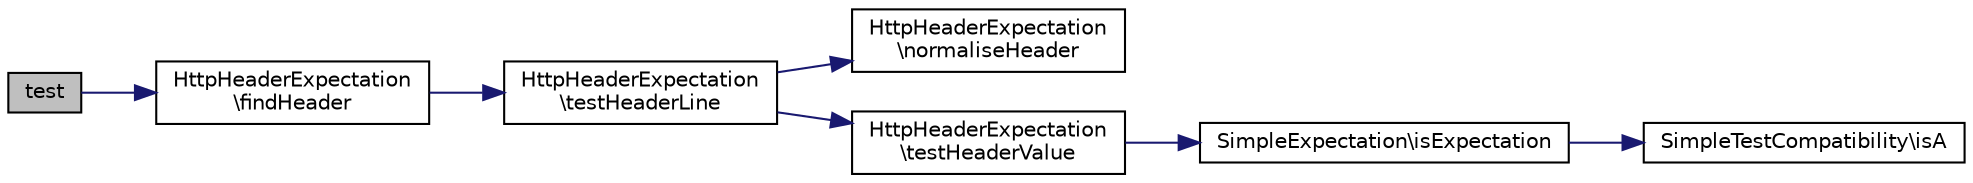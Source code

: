digraph "test"
{
  edge [fontname="Helvetica",fontsize="10",labelfontname="Helvetica",labelfontsize="10"];
  node [fontname="Helvetica",fontsize="10",shape=record];
  rankdir="LR";
  Node1 [label="test",height=0.2,width=0.4,color="black", fillcolor="grey75", style="filled" fontcolor="black"];
  Node1 -> Node2 [color="midnightblue",fontsize="10",style="solid",fontname="Helvetica"];
  Node2 [label="HttpHeaderExpectation\l\\findHeader",height=0.2,width=0.4,color="black", fillcolor="white", style="filled",URL="$class_http_header_expectation.html#ab63c17e54825ca15add42b156ffe7ba3"];
  Node2 -> Node3 [color="midnightblue",fontsize="10",style="solid",fontname="Helvetica"];
  Node3 [label="HttpHeaderExpectation\l\\testHeaderLine",height=0.2,width=0.4,color="black", fillcolor="white", style="filled",URL="$class_http_header_expectation.html#a10b0cf0d202023bae701ccd704d9c414"];
  Node3 -> Node4 [color="midnightblue",fontsize="10",style="solid",fontname="Helvetica"];
  Node4 [label="HttpHeaderExpectation\l\\normaliseHeader",height=0.2,width=0.4,color="black", fillcolor="white", style="filled",URL="$class_http_header_expectation.html#aaf21778ff06d3e79d5b50be19f5a6a01"];
  Node3 -> Node5 [color="midnightblue",fontsize="10",style="solid",fontname="Helvetica"];
  Node5 [label="HttpHeaderExpectation\l\\testHeaderValue",height=0.2,width=0.4,color="black", fillcolor="white", style="filled",URL="$class_http_header_expectation.html#af459eecce3dc5afa5676100511d80755"];
  Node5 -> Node6 [color="midnightblue",fontsize="10",style="solid",fontname="Helvetica"];
  Node6 [label="SimpleExpectation\\isExpectation",height=0.2,width=0.4,color="black", fillcolor="white", style="filled",URL="$class_simple_expectation.html#a1d5c795d731ea1d131960009116ef87e"];
  Node6 -> Node7 [color="midnightblue",fontsize="10",style="solid",fontname="Helvetica"];
  Node7 [label="SimpleTestCompatibility\\isA",height=0.2,width=0.4,color="black", fillcolor="white", style="filled",URL="$class_simple_test_compatibility.html#a89339a52a329ae34fbb05260963b066b"];
}
